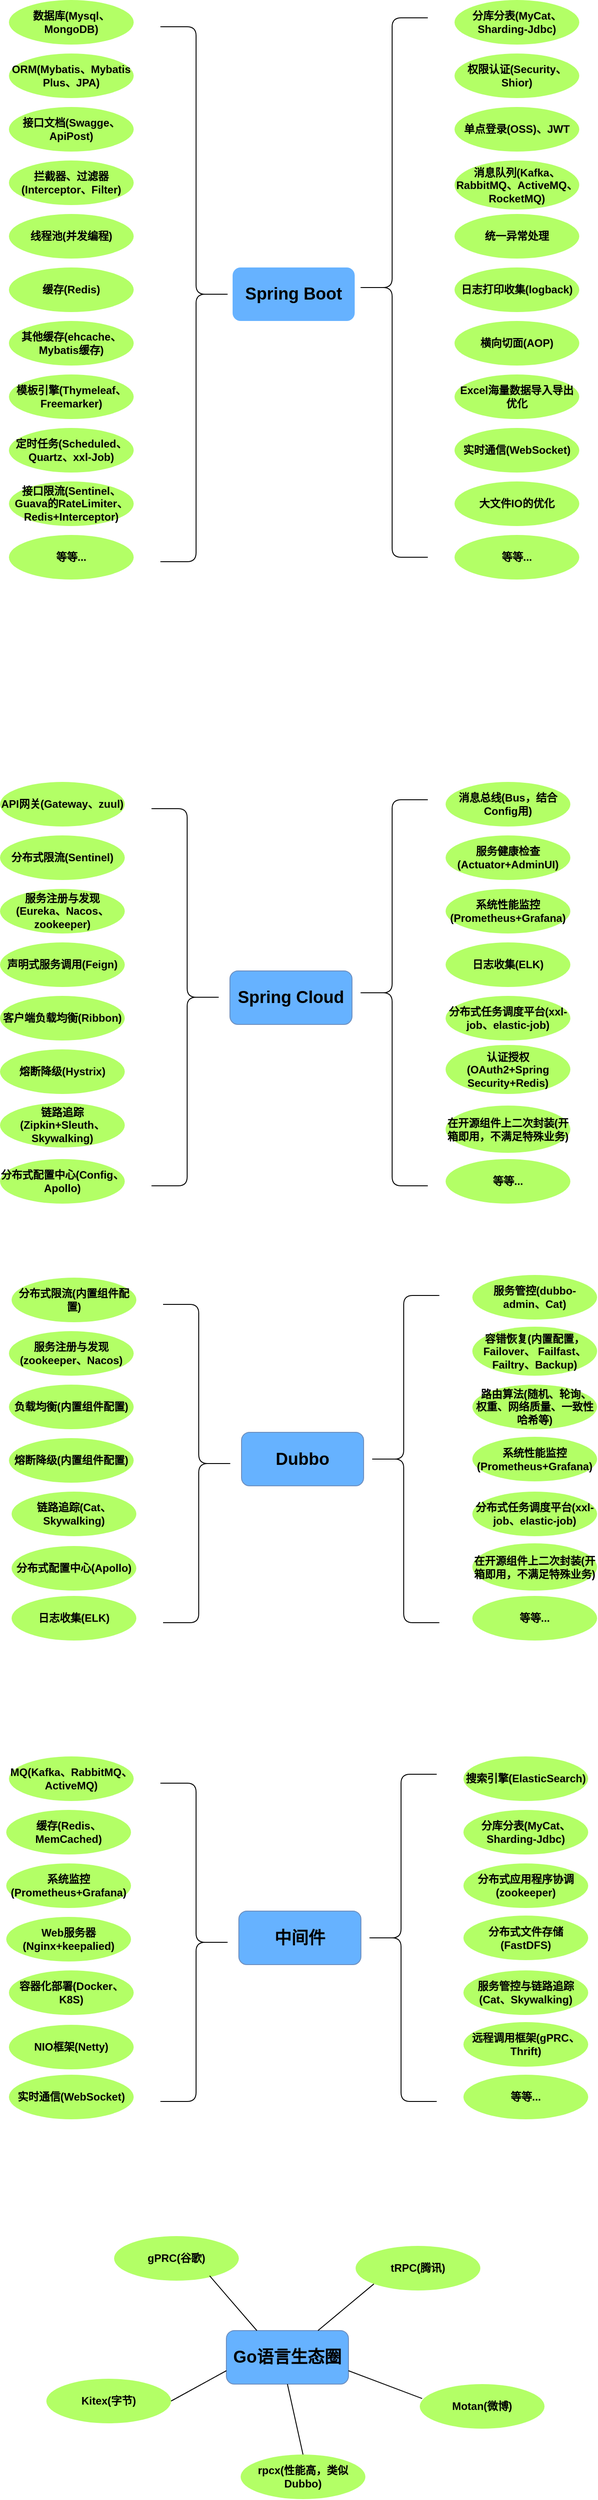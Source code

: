 <mxfile version="18.1.2" type="github">
  <diagram id="xjabfp815dfv-7CEwPIz" name="第 1 页">
    <mxGraphModel dx="865" dy="453" grid="1" gridSize="10" guides="1" tooltips="1" connect="1" arrows="1" fold="1" page="1" pageScale="1" pageWidth="827" pageHeight="1169" math="0" shadow="0">
      <root>
        <mxCell id="0" />
        <mxCell id="1" parent="0" />
        <mxCell id="B-eby6DjghB-gaP1Cl-w-1" value="&lt;font style=&quot;font-size: 19px;&quot;&gt;Spring Boot&lt;/font&gt;" style="rounded=1;whiteSpace=wrap;html=1;fillColor=#66B2FF;strokeColor=none;fontStyle=1;gradientColor=none;" parent="1" vertex="1">
          <mxGeometry x="361" y="320" width="137" height="60" as="geometry" />
        </mxCell>
        <mxCell id="B-eby6DjghB-gaP1Cl-w-7" value="数据库(Mysql、MongoDB)" style="ellipse;whiteSpace=wrap;html=1;fillColor=#B3FF66;strokeColor=none;fontColor=#000000;fontStyle=1" parent="1" vertex="1">
          <mxGeometry x="110" y="20" width="140" height="50" as="geometry" />
        </mxCell>
        <mxCell id="B-eby6DjghB-gaP1Cl-w-8" value="ORM(Mybatis、Mybatis Plus、JPA)" style="ellipse;whiteSpace=wrap;html=1;fillColor=#B3FF66;strokeColor=none;fontColor=#000000;fontStyle=1" parent="1" vertex="1">
          <mxGeometry x="110" y="80" width="140" height="50" as="geometry" />
        </mxCell>
        <mxCell id="B-eby6DjghB-gaP1Cl-w-53" value="接口文档(Swagge、ApiPost)" style="ellipse;whiteSpace=wrap;html=1;fillColor=#B3FF66;strokeColor=none;fontColor=#000000;fontStyle=1" parent="1" vertex="1">
          <mxGeometry x="110" y="140" width="140" height="50" as="geometry" />
        </mxCell>
        <mxCell id="B-eby6DjghB-gaP1Cl-w-54" value="拦截器、过滤器(Interceptor、Filter)" style="ellipse;whiteSpace=wrap;html=1;fillColor=#B3FF66;strokeColor=none;fontColor=#000000;fontStyle=1" parent="1" vertex="1">
          <mxGeometry x="110" y="200" width="140" height="50" as="geometry" />
        </mxCell>
        <mxCell id="B-eby6DjghB-gaP1Cl-w-55" value="线程池(并发编程)" style="ellipse;whiteSpace=wrap;html=1;fillColor=#B3FF66;strokeColor=none;fontColor=#000000;fontStyle=1" parent="1" vertex="1">
          <mxGeometry x="110" y="260" width="140" height="50" as="geometry" />
        </mxCell>
        <mxCell id="B-eby6DjghB-gaP1Cl-w-56" value="缓存(Redis)" style="ellipse;whiteSpace=wrap;html=1;fillColor=#B3FF66;strokeColor=none;fontColor=#000000;fontStyle=1" parent="1" vertex="1">
          <mxGeometry x="110" y="320" width="140" height="50" as="geometry" />
        </mxCell>
        <mxCell id="B-eby6DjghB-gaP1Cl-w-57" value="定时任务(Scheduled、Quartz、xxl-Job)" style="ellipse;whiteSpace=wrap;html=1;fillColor=#B3FF66;strokeColor=none;fontColor=#000000;fontStyle=1" parent="1" vertex="1">
          <mxGeometry x="110" y="500" width="140" height="50" as="geometry" />
        </mxCell>
        <mxCell id="B-eby6DjghB-gaP1Cl-w-58" value="模板引擎(Thymeleaf、Freemarker)" style="ellipse;whiteSpace=wrap;html=1;fillColor=#B3FF66;strokeColor=none;fontColor=#000000;fontStyle=1" parent="1" vertex="1">
          <mxGeometry x="110" y="440" width="140" height="50" as="geometry" />
        </mxCell>
        <mxCell id="B-eby6DjghB-gaP1Cl-w-59" value="其他缓存(ehcache、Mybatis缓存)" style="ellipse;whiteSpace=wrap;html=1;fillColor=#B3FF66;strokeColor=none;fontColor=#000000;fontStyle=1" parent="1" vertex="1">
          <mxGeometry x="110" y="380" width="140" height="50" as="geometry" />
        </mxCell>
        <mxCell id="B-eby6DjghB-gaP1Cl-w-60" value="接口限流(Sentinel、Guava的RateLimiter、Redis+Interceptor)" style="ellipse;whiteSpace=wrap;html=1;fillColor=#B3FF66;strokeColor=none;fontColor=#000000;fontStyle=1" parent="1" vertex="1">
          <mxGeometry x="110" y="560" width="140" height="50" as="geometry" />
        </mxCell>
        <mxCell id="B-eby6DjghB-gaP1Cl-w-62" value="分库分表(MyCat、Sharding-Jdbc)" style="ellipse;whiteSpace=wrap;html=1;fillColor=#B3FF66;strokeColor=none;fontStyle=1" parent="1" vertex="1">
          <mxGeometry x="610" y="20" width="140" height="50" as="geometry" />
        </mxCell>
        <mxCell id="B-eby6DjghB-gaP1Cl-w-63" value="权限认证(Security、Shior)" style="ellipse;whiteSpace=wrap;html=1;fillColor=#B3FF66;strokeColor=none;fontStyle=1" parent="1" vertex="1">
          <mxGeometry x="610" y="80" width="140" height="50" as="geometry" />
        </mxCell>
        <mxCell id="B-eby6DjghB-gaP1Cl-w-64" value="单点登录(OSS)、JWT" style="ellipse;whiteSpace=wrap;html=1;fillColor=#B3FF66;strokeColor=none;fontStyle=1" parent="1" vertex="1">
          <mxGeometry x="610" y="140" width="140" height="50" as="geometry" />
        </mxCell>
        <mxCell id="B-eby6DjghB-gaP1Cl-w-65" value="消息队列(Kafka、RabbitMQ、ActiveMQ、RocketMQ)" style="ellipse;whiteSpace=wrap;html=1;fillColor=#B3FF66;strokeColor=none;fontStyle=1" parent="1" vertex="1">
          <mxGeometry x="610" y="200" width="140" height="55" as="geometry" />
        </mxCell>
        <mxCell id="B-eby6DjghB-gaP1Cl-w-66" value="统一异常处理" style="ellipse;whiteSpace=wrap;html=1;fillColor=#B3FF66;strokeColor=none;fontStyle=1" parent="1" vertex="1">
          <mxGeometry x="610" y="260" width="140" height="50" as="geometry" />
        </mxCell>
        <mxCell id="B-eby6DjghB-gaP1Cl-w-67" value="日志打印收集(logback)" style="ellipse;whiteSpace=wrap;html=1;fillColor=#B3FF66;strokeColor=none;fontStyle=1" parent="1" vertex="1">
          <mxGeometry x="610" y="320" width="140" height="50" as="geometry" />
        </mxCell>
        <mxCell id="B-eby6DjghB-gaP1Cl-w-68" value="实时通信(WebSocket)" style="ellipse;whiteSpace=wrap;html=1;fillColor=#B3FF66;strokeColor=none;fontStyle=1" parent="1" vertex="1">
          <mxGeometry x="610" y="500" width="140" height="50" as="geometry" />
        </mxCell>
        <mxCell id="B-eby6DjghB-gaP1Cl-w-69" value="Excel海量数据导入导出优化" style="ellipse;whiteSpace=wrap;html=1;fillColor=#B3FF66;strokeColor=none;fontStyle=1" parent="1" vertex="1">
          <mxGeometry x="610" y="440" width="140" height="50" as="geometry" />
        </mxCell>
        <mxCell id="B-eby6DjghB-gaP1Cl-w-70" value="横向切面(AOP)" style="ellipse;whiteSpace=wrap;html=1;fillColor=#B3FF66;strokeColor=none;fontStyle=1" parent="1" vertex="1">
          <mxGeometry x="610" y="380" width="140" height="50" as="geometry" />
        </mxCell>
        <mxCell id="B-eby6DjghB-gaP1Cl-w-71" value="大文件IO的优化" style="ellipse;whiteSpace=wrap;html=1;fillColor=#B3FF66;strokeColor=none;fontStyle=1" parent="1" vertex="1">
          <mxGeometry x="610" y="560" width="140" height="50" as="geometry" />
        </mxCell>
        <mxCell id="B-eby6DjghB-gaP1Cl-w-72" value="等等..." style="ellipse;whiteSpace=wrap;html=1;fillColor=#B3FF66;strokeColor=none;fontColor=#000000;fontStyle=1" parent="1" vertex="1">
          <mxGeometry x="110" y="620" width="140" height="50" as="geometry" />
        </mxCell>
        <mxCell id="B-eby6DjghB-gaP1Cl-w-73" value="等等..." style="ellipse;whiteSpace=wrap;html=1;fillColor=#B3FF66;strokeColor=none;fontStyle=1" parent="1" vertex="1">
          <mxGeometry x="610" y="620" width="140" height="50" as="geometry" />
        </mxCell>
        <mxCell id="B-eby6DjghB-gaP1Cl-w-76" value="" style="shape=curlyBracket;whiteSpace=wrap;html=1;rounded=1;flipH=1;fontSize=19;fillColor=#D4E1F5;gradientColor=none;" parent="1" vertex="1">
          <mxGeometry x="280" y="50" width="80" height="600" as="geometry" />
        </mxCell>
        <mxCell id="B-eby6DjghB-gaP1Cl-w-79" value="" style="shape=curlyBracket;whiteSpace=wrap;html=1;rounded=1;fontSize=19;fillColor=#D4E1F5;gradientColor=none;size=0.5;" parent="1" vertex="1">
          <mxGeometry x="500" y="40" width="80" height="605" as="geometry" />
        </mxCell>
        <mxCell id="B-eby6DjghB-gaP1Cl-w-80" value="&lt;font style=&quot;font-size: 19px;&quot;&gt;Spring Cloud&lt;/font&gt;" style="rounded=1;whiteSpace=wrap;html=1;fillColor=#66B2FF;strokeColor=#6c8ebf;fontStyle=1;gradientColor=none;" parent="1" vertex="1">
          <mxGeometry x="358" y="1109" width="137" height="60" as="geometry" />
        </mxCell>
        <mxCell id="B-eby6DjghB-gaP1Cl-w-81" value="API网关(Gateway、zuul)" style="ellipse;whiteSpace=wrap;html=1;fillColor=#B3FF66;strokeColor=none;fontStyle=1" parent="1" vertex="1">
          <mxGeometry x="100" y="897" width="140" height="50" as="geometry" />
        </mxCell>
        <mxCell id="B-eby6DjghB-gaP1Cl-w-82" value="分布式限流(Sentinel)" style="ellipse;whiteSpace=wrap;html=1;fillColor=#B3FF66;strokeColor=none;fontStyle=1" parent="1" vertex="1">
          <mxGeometry x="100" y="957" width="140" height="50" as="geometry" />
        </mxCell>
        <mxCell id="B-eby6DjghB-gaP1Cl-w-83" value="服务注册与发现(Eureka、Nacos、zookeeper)" style="ellipse;whiteSpace=wrap;html=1;fillColor=#B3FF66;strokeColor=none;fontStyle=1" parent="1" vertex="1">
          <mxGeometry x="100" y="1017" width="140" height="50" as="geometry" />
        </mxCell>
        <mxCell id="B-eby6DjghB-gaP1Cl-w-84" value="声明式服务调用(Feign)" style="ellipse;whiteSpace=wrap;html=1;fillColor=#B3FF66;strokeColor=none;fontStyle=1" parent="1" vertex="1">
          <mxGeometry x="100" y="1077" width="140" height="50" as="geometry" />
        </mxCell>
        <mxCell id="B-eby6DjghB-gaP1Cl-w-85" value="客户端负载均衡(Ribbon)" style="ellipse;whiteSpace=wrap;html=1;fillColor=#B3FF66;strokeColor=none;fontStyle=1" parent="1" vertex="1">
          <mxGeometry x="100" y="1137" width="140" height="50" as="geometry" />
        </mxCell>
        <mxCell id="B-eby6DjghB-gaP1Cl-w-86" value="熔断降级(Hystrix)" style="ellipse;whiteSpace=wrap;html=1;fillColor=#B3FF66;strokeColor=none;fontStyle=1" parent="1" vertex="1">
          <mxGeometry x="100" y="1197" width="140" height="50" as="geometry" />
        </mxCell>
        <mxCell id="B-eby6DjghB-gaP1Cl-w-87" value="分布式配置中心(Config、Apollo)" style="ellipse;whiteSpace=wrap;html=1;fillColor=#B3FF66;strokeColor=none;fontStyle=1" parent="1" vertex="1">
          <mxGeometry x="100" y="1320" width="140" height="50" as="geometry" />
        </mxCell>
        <mxCell id="B-eby6DjghB-gaP1Cl-w-88" value="消息总线(Bus，结合Config用)" style="ellipse;whiteSpace=wrap;html=1;fillColor=#B3FF66;strokeColor=none;fontStyle=1" parent="1" vertex="1">
          <mxGeometry x="600" y="897" width="140" height="50" as="geometry" />
        </mxCell>
        <mxCell id="B-eby6DjghB-gaP1Cl-w-89" value="服务健康检查(Actuator+AdminUI)" style="ellipse;whiteSpace=wrap;html=1;fillColor=#B3FF66;strokeColor=none;fontStyle=1" parent="1" vertex="1">
          <mxGeometry x="600" y="957" width="140" height="50" as="geometry" />
        </mxCell>
        <mxCell id="B-eby6DjghB-gaP1Cl-w-90" value="系统性能监控(Prometheus+Grafana)" style="ellipse;whiteSpace=wrap;html=1;fillColor=#B3FF66;strokeColor=none;fontStyle=1" parent="1" vertex="1">
          <mxGeometry x="600" y="1017" width="140" height="50" as="geometry" />
        </mxCell>
        <mxCell id="B-eby6DjghB-gaP1Cl-w-91" value="&lt;div&gt;日志收集(&lt;span style=&quot;background-color: initial;&quot;&gt;ELK)&lt;/span&gt;&lt;/div&gt;" style="ellipse;whiteSpace=wrap;html=1;fillColor=#B3FF66;strokeColor=none;fontStyle=1" parent="1" vertex="1">
          <mxGeometry x="600" y="1077" width="140" height="50" as="geometry" />
        </mxCell>
        <mxCell id="B-eby6DjghB-gaP1Cl-w-92" value="链路追踪(Zipkin+Sleuth、Skywalking)" style="ellipse;whiteSpace=wrap;html=1;fillColor=#B3FF66;strokeColor=none;fontStyle=1" parent="1" vertex="1">
          <mxGeometry x="100" y="1257" width="140" height="50" as="geometry" />
        </mxCell>
        <mxCell id="B-eby6DjghB-gaP1Cl-w-93" value="分布式任务调度平台(xxl-job、elastic-job)" style="ellipse;whiteSpace=wrap;html=1;fillColor=#B3FF66;strokeColor=none;fontStyle=1" parent="1" vertex="1">
          <mxGeometry x="600" y="1137" width="140" height="50" as="geometry" />
        </mxCell>
        <mxCell id="B-eby6DjghB-gaP1Cl-w-94" value="认证授权(OAuth2+Spring Security+Redis)" style="ellipse;whiteSpace=wrap;html=1;fillColor=#B3FF66;strokeColor=none;fontStyle=1" parent="1" vertex="1">
          <mxGeometry x="600" y="1192" width="140" height="55" as="geometry" />
        </mxCell>
        <mxCell id="B-eby6DjghB-gaP1Cl-w-102" value="等等..." style="ellipse;whiteSpace=wrap;html=1;fillColor=#B3FF66;strokeColor=none;fontStyle=1" parent="1" vertex="1">
          <mxGeometry x="600" y="1320" width="140" height="50" as="geometry" />
        </mxCell>
        <mxCell id="B-eby6DjghB-gaP1Cl-w-103" value="" style="shape=curlyBracket;whiteSpace=wrap;html=1;rounded=1;flipH=1;fontSize=19;fillColor=#D4E1F5;gradientColor=none;" parent="1" vertex="1">
          <mxGeometry x="270" y="927" width="80" height="423" as="geometry" />
        </mxCell>
        <mxCell id="B-eby6DjghB-gaP1Cl-w-104" value="" style="shape=curlyBracket;whiteSpace=wrap;html=1;rounded=1;fontSize=19;fillColor=#D4E1F5;gradientColor=none;size=0.5;" parent="1" vertex="1">
          <mxGeometry x="500" y="917" width="80" height="433" as="geometry" />
        </mxCell>
        <mxCell id="qX1oAx2zZXkZuFccFnVz-2" value="在开源组件上二次封装(开箱即用，不满足特殊业务)" style="ellipse;whiteSpace=wrap;html=1;fillColor=#B3FF66;strokeColor=none;fontStyle=1" vertex="1" parent="1">
          <mxGeometry x="600" y="1260" width="140" height="53" as="geometry" />
        </mxCell>
        <mxCell id="qX1oAx2zZXkZuFccFnVz-3" value="&lt;span style=&quot;font-size: 19px;&quot;&gt;Dubbo&lt;/span&gt;" style="rounded=1;whiteSpace=wrap;html=1;fillColor=#66B2FF;strokeColor=#6c8ebf;fontStyle=1;gradientColor=none;" vertex="1" parent="1">
          <mxGeometry x="371" y="1626.5" width="137" height="60" as="geometry" />
        </mxCell>
        <mxCell id="qX1oAx2zZXkZuFccFnVz-5" value="分布式限流(内置组件配置)" style="ellipse;whiteSpace=wrap;html=1;fillColor=#B3FF66;strokeColor=none;fontStyle=1" vertex="1" parent="1">
          <mxGeometry x="113" y="1453" width="140" height="50" as="geometry" />
        </mxCell>
        <mxCell id="qX1oAx2zZXkZuFccFnVz-6" value="服务注册与发现(zookeeper、Nacos)" style="ellipse;whiteSpace=wrap;html=1;fillColor=#B3FF66;strokeColor=none;fontStyle=1" vertex="1" parent="1">
          <mxGeometry x="110" y="1513" width="140" height="50" as="geometry" />
        </mxCell>
        <mxCell id="qX1oAx2zZXkZuFccFnVz-8" value="负载均衡(内置组件配置)" style="ellipse;whiteSpace=wrap;html=1;fillColor=#B3FF66;strokeColor=none;fontStyle=1" vertex="1" parent="1">
          <mxGeometry x="110" y="1573" width="140" height="50" as="geometry" />
        </mxCell>
        <mxCell id="qX1oAx2zZXkZuFccFnVz-9" value="熔断降级(内置组件配置)" style="ellipse;whiteSpace=wrap;html=1;fillColor=#B3FF66;strokeColor=none;fontStyle=1" vertex="1" parent="1">
          <mxGeometry x="110" y="1633" width="140" height="50" as="geometry" />
        </mxCell>
        <mxCell id="qX1oAx2zZXkZuFccFnVz-10" value="分布式配置中心(Apollo)" style="ellipse;whiteSpace=wrap;html=1;fillColor=#B3FF66;strokeColor=none;fontStyle=1" vertex="1" parent="1">
          <mxGeometry x="113" y="1754" width="140" height="50" as="geometry" />
        </mxCell>
        <mxCell id="qX1oAx2zZXkZuFccFnVz-13" value="系统性能监控(Prometheus+Grafana)" style="ellipse;whiteSpace=wrap;html=1;fillColor=#B3FF66;strokeColor=none;fontStyle=1" vertex="1" parent="1">
          <mxGeometry x="630" y="1631.5" width="140" height="50" as="geometry" />
        </mxCell>
        <mxCell id="qX1oAx2zZXkZuFccFnVz-15" value="链路追踪(Cat、Skywalking)" style="ellipse;whiteSpace=wrap;html=1;fillColor=#B3FF66;strokeColor=none;fontStyle=1" vertex="1" parent="1">
          <mxGeometry x="113" y="1693" width="140" height="50" as="geometry" />
        </mxCell>
        <mxCell id="qX1oAx2zZXkZuFccFnVz-16" value="分布式任务调度平台(xxl-job、elastic-job)" style="ellipse;whiteSpace=wrap;html=1;fillColor=#B3FF66;strokeColor=none;fontStyle=1" vertex="1" parent="1">
          <mxGeometry x="630" y="1693" width="140" height="50" as="geometry" />
        </mxCell>
        <mxCell id="qX1oAx2zZXkZuFccFnVz-17" value="容错恢复(内置配置，Failover、 Failfast、 Failtry、Backup)" style="ellipse;whiteSpace=wrap;html=1;fillColor=#B3FF66;strokeColor=none;fontStyle=1" vertex="1" parent="1">
          <mxGeometry x="630" y="1508" width="140" height="55" as="geometry" />
        </mxCell>
        <mxCell id="qX1oAx2zZXkZuFccFnVz-18" value="等等..." style="ellipse;whiteSpace=wrap;html=1;fillColor=#B3FF66;strokeColor=none;fontStyle=1" vertex="1" parent="1">
          <mxGeometry x="630" y="1810" width="140" height="50" as="geometry" />
        </mxCell>
        <mxCell id="qX1oAx2zZXkZuFccFnVz-19" value="" style="shape=curlyBracket;whiteSpace=wrap;html=1;rounded=1;flipH=1;fontSize=19;fillColor=#D4E1F5;gradientColor=none;" vertex="1" parent="1">
          <mxGeometry x="283" y="1483" width="80" height="357" as="geometry" />
        </mxCell>
        <mxCell id="qX1oAx2zZXkZuFccFnVz-20" value="" style="shape=curlyBracket;whiteSpace=wrap;html=1;rounded=1;fontSize=19;fillColor=#D4E1F5;gradientColor=none;size=0.5;" vertex="1" parent="1">
          <mxGeometry x="513" y="1473" width="80" height="367" as="geometry" />
        </mxCell>
        <mxCell id="qX1oAx2zZXkZuFccFnVz-21" value="在开源组件上二次封装(开箱即用，不满足特殊业务)" style="ellipse;whiteSpace=wrap;html=1;fillColor=#B3FF66;strokeColor=none;fontStyle=1" vertex="1" parent="1">
          <mxGeometry x="630" y="1751" width="140" height="53" as="geometry" />
        </mxCell>
        <mxCell id="qX1oAx2zZXkZuFccFnVz-22" value="服务管控(dubbo-admin、Cat)" style="ellipse;whiteSpace=wrap;html=1;fillColor=#B3FF66;strokeColor=none;fontStyle=1" vertex="1" parent="1">
          <mxGeometry x="630" y="1450" width="140" height="50" as="geometry" />
        </mxCell>
        <mxCell id="qX1oAx2zZXkZuFccFnVz-23" value="&lt;div&gt;日志收集(&lt;span style=&quot;background-color: initial;&quot;&gt;ELK)&lt;/span&gt;&lt;/div&gt;" style="ellipse;whiteSpace=wrap;html=1;fillColor=#B3FF66;strokeColor=none;fontStyle=1" vertex="1" parent="1">
          <mxGeometry x="113" y="1810" width="140" height="50" as="geometry" />
        </mxCell>
        <mxCell id="qX1oAx2zZXkZuFccFnVz-24" value="&lt;span style=&quot;font-size: 19px;&quot;&gt;中间件&lt;/span&gt;" style="rounded=1;whiteSpace=wrap;html=1;fillColor=#66B2FF;strokeColor=#6c8ebf;fontStyle=1;gradientColor=none;" vertex="1" parent="1">
          <mxGeometry x="368" y="2163.5" width="137" height="60" as="geometry" />
        </mxCell>
        <mxCell id="qX1oAx2zZXkZuFccFnVz-25" value="MQ(Kafka、RabbitMQ、ActiveMQ)" style="ellipse;whiteSpace=wrap;html=1;fillColor=#B3FF66;strokeColor=none;fontStyle=1" vertex="1" parent="1">
          <mxGeometry x="110" y="1990" width="140" height="50" as="geometry" />
        </mxCell>
        <mxCell id="qX1oAx2zZXkZuFccFnVz-26" value="缓存(Redis、MemCached)" style="ellipse;whiteSpace=wrap;html=1;fillColor=#B3FF66;strokeColor=none;fontStyle=1" vertex="1" parent="1">
          <mxGeometry x="107" y="2050" width="140" height="50" as="geometry" />
        </mxCell>
        <mxCell id="qX1oAx2zZXkZuFccFnVz-27" value="系统监控(Prometheus+Grafana)" style="ellipse;whiteSpace=wrap;html=1;fillColor=#B3FF66;strokeColor=none;fontStyle=1" vertex="1" parent="1">
          <mxGeometry x="107" y="2110" width="140" height="50" as="geometry" />
        </mxCell>
        <mxCell id="qX1oAx2zZXkZuFccFnVz-28" value="Web服务器(Nginx+keepalied)" style="ellipse;whiteSpace=wrap;html=1;fillColor=#B3FF66;strokeColor=none;fontStyle=1" vertex="1" parent="1">
          <mxGeometry x="107" y="2170" width="140" height="50" as="geometry" />
        </mxCell>
        <mxCell id="qX1oAx2zZXkZuFccFnVz-29" value="NIO框架(Netty)" style="ellipse;whiteSpace=wrap;html=1;fillColor=#B3FF66;strokeColor=none;fontStyle=1" vertex="1" parent="1">
          <mxGeometry x="110" y="2291" width="140" height="50" as="geometry" />
        </mxCell>
        <mxCell id="qX1oAx2zZXkZuFccFnVz-31" value="容器化部署(Docker、K8S)" style="ellipse;whiteSpace=wrap;html=1;fillColor=#B3FF66;strokeColor=none;fontStyle=1" vertex="1" parent="1">
          <mxGeometry x="110" y="2230" width="140" height="50" as="geometry" />
        </mxCell>
        <mxCell id="qX1oAx2zZXkZuFccFnVz-35" value="" style="shape=curlyBracket;whiteSpace=wrap;html=1;rounded=1;flipH=1;fontSize=19;fillColor=#D4E1F5;gradientColor=none;" vertex="1" parent="1">
          <mxGeometry x="280" y="2020" width="80" height="357" as="geometry" />
        </mxCell>
        <mxCell id="qX1oAx2zZXkZuFccFnVz-36" value="" style="shape=curlyBracket;whiteSpace=wrap;html=1;rounded=1;fontSize=19;fillColor=#D4E1F5;gradientColor=none;size=0.5;" vertex="1" parent="1">
          <mxGeometry x="510" y="2010" width="80" height="367" as="geometry" />
        </mxCell>
        <mxCell id="qX1oAx2zZXkZuFccFnVz-39" value="实时通信(WebSocket)" style="ellipse;whiteSpace=wrap;html=1;fillColor=#B3FF66;strokeColor=none;fontStyle=1" vertex="1" parent="1">
          <mxGeometry x="110" y="2347" width="140" height="50" as="geometry" />
        </mxCell>
        <mxCell id="qX1oAx2zZXkZuFccFnVz-40" value="搜索引擎(ElasticSearch)" style="ellipse;whiteSpace=wrap;html=1;fillColor=#B3FF66;strokeColor=none;fontStyle=1" vertex="1" parent="1">
          <mxGeometry x="620" y="1990" width="140" height="50" as="geometry" />
        </mxCell>
        <mxCell id="qX1oAx2zZXkZuFccFnVz-41" value="分布式应用程序协调(zookeeper)" style="ellipse;whiteSpace=wrap;html=1;fillColor=#B3FF66;strokeColor=none;fontStyle=1" vertex="1" parent="1">
          <mxGeometry x="620" y="2110" width="140" height="50" as="geometry" />
        </mxCell>
        <mxCell id="qX1oAx2zZXkZuFccFnVz-42" value="分布式文件存储(FastDFS)" style="ellipse;whiteSpace=wrap;html=1;fillColor=#B3FF66;strokeColor=none;fontStyle=1" vertex="1" parent="1">
          <mxGeometry x="620" y="2168.5" width="140" height="50" as="geometry" />
        </mxCell>
        <mxCell id="qX1oAx2zZXkZuFccFnVz-43" value="分库分表(MyCat、Sharding-Jdbc)" style="ellipse;whiteSpace=wrap;html=1;fillColor=#B3FF66;strokeColor=none;fontStyle=1" vertex="1" parent="1">
          <mxGeometry x="620" y="2050" width="140" height="50" as="geometry" />
        </mxCell>
        <mxCell id="qX1oAx2zZXkZuFccFnVz-44" value="服务管控与链路追踪(Cat、Skywalking)" style="ellipse;whiteSpace=wrap;html=1;fillColor=#B3FF66;strokeColor=none;fontStyle=1" vertex="1" parent="1">
          <mxGeometry x="620" y="2230" width="140" height="50" as="geometry" />
        </mxCell>
        <mxCell id="qX1oAx2zZXkZuFccFnVz-46" value="远程调用框架(gPRC、Thrift)" style="ellipse;whiteSpace=wrap;html=1;fillColor=#B3FF66;strokeColor=none;fontStyle=1" vertex="1" parent="1">
          <mxGeometry x="620" y="2288" width="140" height="50" as="geometry" />
        </mxCell>
        <mxCell id="qX1oAx2zZXkZuFccFnVz-47" value="等等..." style="ellipse;whiteSpace=wrap;html=1;fillColor=#B3FF66;strokeColor=none;fontStyle=1" vertex="1" parent="1">
          <mxGeometry x="620" y="2347" width="140" height="50" as="geometry" />
        </mxCell>
        <mxCell id="qX1oAx2zZXkZuFccFnVz-48" value="&lt;span style=&quot;font-size: 19px;&quot;&gt;Go语言生态圈&lt;/span&gt;" style="rounded=1;whiteSpace=wrap;html=1;fillColor=#66B2FF;strokeColor=#6c8ebf;fontStyle=1;gradientColor=none;" vertex="1" parent="1">
          <mxGeometry x="354" y="2634" width="137" height="60" as="geometry" />
        </mxCell>
        <mxCell id="qX1oAx2zZXkZuFccFnVz-49" value="gPRC(谷歌)" style="ellipse;whiteSpace=wrap;html=1;fillColor=#B3FF66;strokeColor=none;fontStyle=1" vertex="1" parent="1">
          <mxGeometry x="228" y="2528" width="140" height="50" as="geometry" />
        </mxCell>
        <mxCell id="qX1oAx2zZXkZuFccFnVz-50" value="tRPC(腾讯)" style="ellipse;whiteSpace=wrap;html=1;fillColor=#B3FF66;strokeColor=none;fontStyle=1" vertex="1" parent="1">
          <mxGeometry x="499" y="2539" width="140" height="50" as="geometry" />
        </mxCell>
        <mxCell id="qX1oAx2zZXkZuFccFnVz-53" value="Kitex(字节)" style="ellipse;whiteSpace=wrap;html=1;fillColor=#B3FF66;strokeColor=none;fontStyle=1" vertex="1" parent="1">
          <mxGeometry x="152" y="2688" width="140" height="50" as="geometry" />
        </mxCell>
        <mxCell id="qX1oAx2zZXkZuFccFnVz-55" value="&amp;nbsp;路由算法(随机、轮询、权重、网络质量、一致性哈希等)" style="ellipse;whiteSpace=wrap;html=1;fillColor=#B3FF66;strokeColor=none;fontStyle=1" vertex="1" parent="1">
          <mxGeometry x="630" y="1573" width="140" height="50" as="geometry" />
        </mxCell>
        <mxCell id="qX1oAx2zZXkZuFccFnVz-56" value="Motan(微博)" style="ellipse;whiteSpace=wrap;html=1;fillColor=#B3FF66;strokeColor=none;fontStyle=1" vertex="1" parent="1">
          <mxGeometry x="571" y="2694" width="140" height="50" as="geometry" />
        </mxCell>
        <mxCell id="qX1oAx2zZXkZuFccFnVz-57" value="rpcx(性能高，类似Dubbo)" style="ellipse;whiteSpace=wrap;html=1;fillColor=#B3FF66;strokeColor=none;fontStyle=1" vertex="1" parent="1">
          <mxGeometry x="370" y="2773" width="140" height="50" as="geometry" />
        </mxCell>
        <mxCell id="qX1oAx2zZXkZuFccFnVz-58" value="" style="endArrow=none;html=1;rounded=0;exitX=0.766;exitY=0.892;exitDx=0;exitDy=0;exitPerimeter=0;entryX=0.25;entryY=0;entryDx=0;entryDy=0;" edge="1" parent="1" source="qX1oAx2zZXkZuFccFnVz-49" target="qX1oAx2zZXkZuFccFnVz-48">
          <mxGeometry width="50" height="50" relative="1" as="geometry">
            <mxPoint x="361" y="2690" as="sourcePoint" />
            <mxPoint x="411" y="2640" as="targetPoint" />
          </mxGeometry>
        </mxCell>
        <mxCell id="qX1oAx2zZXkZuFccFnVz-59" value="" style="endArrow=none;html=1;rounded=0;exitX=0;exitY=1;exitDx=0;exitDy=0;entryX=0.75;entryY=0;entryDx=0;entryDy=0;" edge="1" parent="1" source="qX1oAx2zZXkZuFccFnVz-50" target="qX1oAx2zZXkZuFccFnVz-48">
          <mxGeometry width="50" height="50" relative="1" as="geometry">
            <mxPoint x="345.24" y="2582.6" as="sourcePoint" />
            <mxPoint x="432.5" y="2644" as="targetPoint" />
          </mxGeometry>
        </mxCell>
        <mxCell id="qX1oAx2zZXkZuFccFnVz-60" value="" style="endArrow=none;html=1;rounded=0;exitX=1;exitY=0.5;exitDx=0;exitDy=0;entryX=0;entryY=0.75;entryDx=0;entryDy=0;" edge="1" parent="1" source="qX1oAx2zZXkZuFccFnVz-53" target="qX1oAx2zZXkZuFccFnVz-48">
          <mxGeometry width="50" height="50" relative="1" as="geometry">
            <mxPoint x="355.24" y="2592.6" as="sourcePoint" />
            <mxPoint x="442.5" y="2654" as="targetPoint" />
          </mxGeometry>
        </mxCell>
        <mxCell id="qX1oAx2zZXkZuFccFnVz-61" value="" style="endArrow=none;html=1;rounded=0;exitX=0.5;exitY=0;exitDx=0;exitDy=0;entryX=0.5;entryY=1;entryDx=0;entryDy=0;" edge="1" parent="1" source="qX1oAx2zZXkZuFccFnVz-57" target="qX1oAx2zZXkZuFccFnVz-48">
          <mxGeometry width="50" height="50" relative="1" as="geometry">
            <mxPoint x="365.24" y="2602.6" as="sourcePoint" />
            <mxPoint x="452.5" y="2664" as="targetPoint" />
          </mxGeometry>
        </mxCell>
        <mxCell id="qX1oAx2zZXkZuFccFnVz-62" value="" style="endArrow=none;html=1;rounded=0;exitX=1;exitY=0.75;exitDx=0;exitDy=0;entryX=0.019;entryY=0.324;entryDx=0;entryDy=0;entryPerimeter=0;" edge="1" parent="1" source="qX1oAx2zZXkZuFccFnVz-48" target="qX1oAx2zZXkZuFccFnVz-56">
          <mxGeometry width="50" height="50" relative="1" as="geometry">
            <mxPoint x="375.24" y="2612.6" as="sourcePoint" />
            <mxPoint x="462.5" y="2674" as="targetPoint" />
          </mxGeometry>
        </mxCell>
      </root>
    </mxGraphModel>
  </diagram>
</mxfile>
